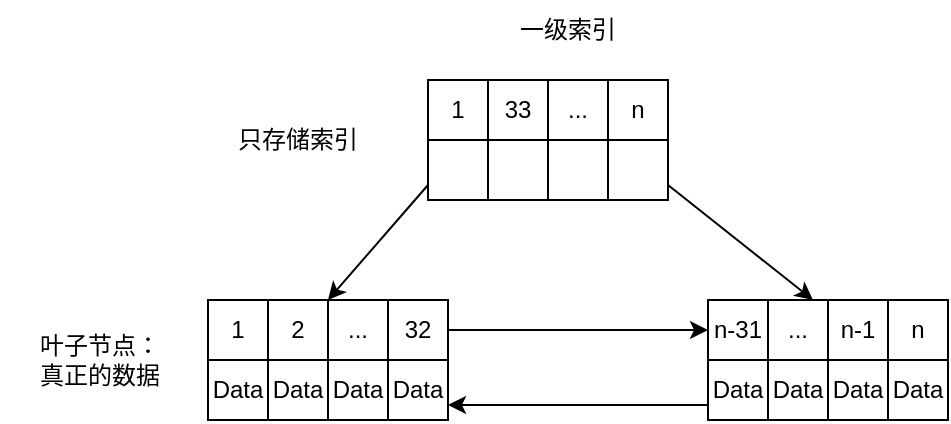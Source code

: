 <mxfile version="24.1.0" type="device">
  <diagram name="第 1 页" id="G3WWct1FP3vafwARzMQ1">
    <mxGraphModel dx="794" dy="557" grid="1" gridSize="10" guides="1" tooltips="1" connect="1" arrows="1" fold="1" page="1" pageScale="1" pageWidth="827" pageHeight="1169" math="0" shadow="0">
      <root>
        <mxCell id="0" />
        <mxCell id="1" parent="0" />
        <mxCell id="78fCZYf1tfAzljB-RN8c-32" value="一级索引" style="text;html=1;align=center;verticalAlign=middle;whiteSpace=wrap;rounded=0;" parent="1" vertex="1">
          <mxGeometry x="304" y="160" width="60" height="30" as="geometry" />
        </mxCell>
        <mxCell id="78fCZYf1tfAzljB-RN8c-41" value="" style="group" parent="1" vertex="1" connectable="0">
          <mxGeometry x="264" y="200" width="120" height="60" as="geometry" />
        </mxCell>
        <mxCell id="78fCZYf1tfAzljB-RN8c-8" value="" style="group" parent="78fCZYf1tfAzljB-RN8c-41" vertex="1" connectable="0">
          <mxGeometry width="120" height="30" as="geometry" />
        </mxCell>
        <mxCell id="78fCZYf1tfAzljB-RN8c-4" value="" style="group" parent="78fCZYf1tfAzljB-RN8c-8" vertex="1" connectable="0">
          <mxGeometry width="60" height="30" as="geometry" />
        </mxCell>
        <mxCell id="78fCZYf1tfAzljB-RN8c-1" value="1" style="rounded=0;whiteSpace=wrap;html=1;" parent="78fCZYf1tfAzljB-RN8c-4" vertex="1">
          <mxGeometry width="30" height="30" as="geometry" />
        </mxCell>
        <mxCell id="78fCZYf1tfAzljB-RN8c-3" value="33" style="rounded=0;whiteSpace=wrap;html=1;" parent="78fCZYf1tfAzljB-RN8c-4" vertex="1">
          <mxGeometry x="30" width="30" height="30" as="geometry" />
        </mxCell>
        <mxCell id="78fCZYf1tfAzljB-RN8c-5" value="" style="group" parent="78fCZYf1tfAzljB-RN8c-8" vertex="1" connectable="0">
          <mxGeometry x="60" width="60" height="30" as="geometry" />
        </mxCell>
        <mxCell id="78fCZYf1tfAzljB-RN8c-6" value="..." style="rounded=0;whiteSpace=wrap;html=1;" parent="78fCZYf1tfAzljB-RN8c-5" vertex="1">
          <mxGeometry width="30" height="30" as="geometry" />
        </mxCell>
        <mxCell id="78fCZYf1tfAzljB-RN8c-7" value="n" style="rounded=0;whiteSpace=wrap;html=1;" parent="78fCZYf1tfAzljB-RN8c-5" vertex="1">
          <mxGeometry x="30" width="30" height="30" as="geometry" />
        </mxCell>
        <mxCell id="78fCZYf1tfAzljB-RN8c-33" value="" style="group" parent="78fCZYf1tfAzljB-RN8c-41" vertex="1" connectable="0">
          <mxGeometry y="30" width="120" height="30" as="geometry" />
        </mxCell>
        <mxCell id="78fCZYf1tfAzljB-RN8c-34" value="" style="group" parent="78fCZYf1tfAzljB-RN8c-33" vertex="1" connectable="0">
          <mxGeometry width="60" height="30" as="geometry" />
        </mxCell>
        <mxCell id="78fCZYf1tfAzljB-RN8c-35" value="" style="rounded=0;whiteSpace=wrap;html=1;" parent="78fCZYf1tfAzljB-RN8c-34" vertex="1">
          <mxGeometry width="30" height="30" as="geometry" />
        </mxCell>
        <mxCell id="78fCZYf1tfAzljB-RN8c-36" value="" style="rounded=0;whiteSpace=wrap;html=1;" parent="78fCZYf1tfAzljB-RN8c-34" vertex="1">
          <mxGeometry x="30" width="30" height="30" as="geometry" />
        </mxCell>
        <mxCell id="78fCZYf1tfAzljB-RN8c-37" value="" style="group" parent="78fCZYf1tfAzljB-RN8c-33" vertex="1" connectable="0">
          <mxGeometry x="60" width="60" height="30" as="geometry" />
        </mxCell>
        <mxCell id="78fCZYf1tfAzljB-RN8c-38" value="" style="rounded=0;whiteSpace=wrap;html=1;" parent="78fCZYf1tfAzljB-RN8c-37" vertex="1">
          <mxGeometry width="30" height="30" as="geometry" />
        </mxCell>
        <mxCell id="78fCZYf1tfAzljB-RN8c-39" value="" style="rounded=0;whiteSpace=wrap;html=1;" parent="78fCZYf1tfAzljB-RN8c-37" vertex="1">
          <mxGeometry x="30" width="30" height="30" as="geometry" />
        </mxCell>
        <mxCell id="78fCZYf1tfAzljB-RN8c-42" value="" style="group" parent="1" vertex="1" connectable="0">
          <mxGeometry x="154" y="310" width="120" height="60" as="geometry" />
        </mxCell>
        <mxCell id="78fCZYf1tfAzljB-RN8c-43" value="" style="group" parent="78fCZYf1tfAzljB-RN8c-42" vertex="1" connectable="0">
          <mxGeometry width="120" height="30" as="geometry" />
        </mxCell>
        <mxCell id="78fCZYf1tfAzljB-RN8c-44" value="" style="group" parent="78fCZYf1tfAzljB-RN8c-43" vertex="1" connectable="0">
          <mxGeometry width="60" height="30" as="geometry" />
        </mxCell>
        <mxCell id="78fCZYf1tfAzljB-RN8c-45" value="1" style="rounded=0;whiteSpace=wrap;html=1;" parent="78fCZYf1tfAzljB-RN8c-44" vertex="1">
          <mxGeometry width="30" height="30" as="geometry" />
        </mxCell>
        <mxCell id="78fCZYf1tfAzljB-RN8c-46" value="2" style="rounded=0;whiteSpace=wrap;html=1;" parent="78fCZYf1tfAzljB-RN8c-44" vertex="1">
          <mxGeometry x="30" width="30" height="30" as="geometry" />
        </mxCell>
        <mxCell id="78fCZYf1tfAzljB-RN8c-47" value="" style="group" parent="78fCZYf1tfAzljB-RN8c-43" vertex="1" connectable="0">
          <mxGeometry x="60" width="60" height="30" as="geometry" />
        </mxCell>
        <mxCell id="78fCZYf1tfAzljB-RN8c-48" value="..." style="rounded=0;whiteSpace=wrap;html=1;" parent="78fCZYf1tfAzljB-RN8c-47" vertex="1">
          <mxGeometry width="30" height="30" as="geometry" />
        </mxCell>
        <mxCell id="78fCZYf1tfAzljB-RN8c-49" value="32" style="rounded=0;whiteSpace=wrap;html=1;" parent="78fCZYf1tfAzljB-RN8c-47" vertex="1">
          <mxGeometry x="30" width="30" height="30" as="geometry" />
        </mxCell>
        <mxCell id="78fCZYf1tfAzljB-RN8c-50" value="" style="group" parent="78fCZYf1tfAzljB-RN8c-42" vertex="1" connectable="0">
          <mxGeometry y="30" width="120" height="30" as="geometry" />
        </mxCell>
        <mxCell id="78fCZYf1tfAzljB-RN8c-51" value="" style="group" parent="78fCZYf1tfAzljB-RN8c-50" vertex="1" connectable="0">
          <mxGeometry width="60" height="30" as="geometry" />
        </mxCell>
        <mxCell id="78fCZYf1tfAzljB-RN8c-52" value="Data" style="rounded=0;whiteSpace=wrap;html=1;" parent="78fCZYf1tfAzljB-RN8c-51" vertex="1">
          <mxGeometry width="30" height="30" as="geometry" />
        </mxCell>
        <mxCell id="78fCZYf1tfAzljB-RN8c-53" value="Data" style="rounded=0;whiteSpace=wrap;html=1;" parent="78fCZYf1tfAzljB-RN8c-51" vertex="1">
          <mxGeometry x="30" width="30" height="30" as="geometry" />
        </mxCell>
        <mxCell id="78fCZYf1tfAzljB-RN8c-54" value="" style="group" parent="78fCZYf1tfAzljB-RN8c-50" vertex="1" connectable="0">
          <mxGeometry x="60" width="60" height="30" as="geometry" />
        </mxCell>
        <mxCell id="78fCZYf1tfAzljB-RN8c-55" value="Data" style="rounded=0;whiteSpace=wrap;html=1;" parent="78fCZYf1tfAzljB-RN8c-54" vertex="1">
          <mxGeometry width="30" height="30" as="geometry" />
        </mxCell>
        <mxCell id="78fCZYf1tfAzljB-RN8c-56" value="Data" style="rounded=0;whiteSpace=wrap;html=1;" parent="78fCZYf1tfAzljB-RN8c-54" vertex="1">
          <mxGeometry x="30" width="30" height="30" as="geometry" />
        </mxCell>
        <mxCell id="78fCZYf1tfAzljB-RN8c-58" value="" style="group" parent="1" vertex="1" connectable="0">
          <mxGeometry x="404" y="310" width="120" height="60" as="geometry" />
        </mxCell>
        <mxCell id="78fCZYf1tfAzljB-RN8c-59" value="" style="group" parent="78fCZYf1tfAzljB-RN8c-58" vertex="1" connectable="0">
          <mxGeometry width="120" height="30" as="geometry" />
        </mxCell>
        <mxCell id="78fCZYf1tfAzljB-RN8c-60" value="" style="group" parent="78fCZYf1tfAzljB-RN8c-59" vertex="1" connectable="0">
          <mxGeometry width="60" height="30" as="geometry" />
        </mxCell>
        <mxCell id="78fCZYf1tfAzljB-RN8c-61" value="n-31" style="rounded=0;whiteSpace=wrap;html=1;" parent="78fCZYf1tfAzljB-RN8c-60" vertex="1">
          <mxGeometry width="30" height="30" as="geometry" />
        </mxCell>
        <mxCell id="78fCZYf1tfAzljB-RN8c-62" value="..." style="rounded=0;whiteSpace=wrap;html=1;" parent="78fCZYf1tfAzljB-RN8c-60" vertex="1">
          <mxGeometry x="30" width="30" height="30" as="geometry" />
        </mxCell>
        <mxCell id="78fCZYf1tfAzljB-RN8c-63" value="" style="group" parent="78fCZYf1tfAzljB-RN8c-59" vertex="1" connectable="0">
          <mxGeometry x="60" width="60" height="30" as="geometry" />
        </mxCell>
        <mxCell id="78fCZYf1tfAzljB-RN8c-64" value="n-1" style="rounded=0;whiteSpace=wrap;html=1;" parent="78fCZYf1tfAzljB-RN8c-63" vertex="1">
          <mxGeometry width="30" height="30" as="geometry" />
        </mxCell>
        <mxCell id="78fCZYf1tfAzljB-RN8c-65" value="n" style="rounded=0;whiteSpace=wrap;html=1;" parent="78fCZYf1tfAzljB-RN8c-63" vertex="1">
          <mxGeometry x="30" width="30" height="30" as="geometry" />
        </mxCell>
        <mxCell id="78fCZYf1tfAzljB-RN8c-66" value="" style="group" parent="78fCZYf1tfAzljB-RN8c-58" vertex="1" connectable="0">
          <mxGeometry y="30" width="120" height="30" as="geometry" />
        </mxCell>
        <mxCell id="78fCZYf1tfAzljB-RN8c-67" value="" style="group" parent="78fCZYf1tfAzljB-RN8c-66" vertex="1" connectable="0">
          <mxGeometry width="60" height="30" as="geometry" />
        </mxCell>
        <mxCell id="78fCZYf1tfAzljB-RN8c-68" value="Data" style="rounded=0;whiteSpace=wrap;html=1;" parent="78fCZYf1tfAzljB-RN8c-67" vertex="1">
          <mxGeometry width="30" height="30" as="geometry" />
        </mxCell>
        <mxCell id="78fCZYf1tfAzljB-RN8c-69" value="Data" style="rounded=0;whiteSpace=wrap;html=1;" parent="78fCZYf1tfAzljB-RN8c-67" vertex="1">
          <mxGeometry x="30" width="30" height="30" as="geometry" />
        </mxCell>
        <mxCell id="78fCZYf1tfAzljB-RN8c-70" value="" style="group" parent="78fCZYf1tfAzljB-RN8c-66" vertex="1" connectable="0">
          <mxGeometry x="60" width="60" height="30" as="geometry" />
        </mxCell>
        <mxCell id="78fCZYf1tfAzljB-RN8c-71" value="Data" style="rounded=0;whiteSpace=wrap;html=1;" parent="78fCZYf1tfAzljB-RN8c-70" vertex="1">
          <mxGeometry width="30" height="30" as="geometry" />
        </mxCell>
        <mxCell id="78fCZYf1tfAzljB-RN8c-72" value="Data" style="rounded=0;whiteSpace=wrap;html=1;" parent="78fCZYf1tfAzljB-RN8c-70" vertex="1">
          <mxGeometry x="30" width="30" height="30" as="geometry" />
        </mxCell>
        <mxCell id="78fCZYf1tfAzljB-RN8c-119" value="" style="endArrow=classic;html=1;rounded=0;entryX=0;entryY=0;entryDx=0;entryDy=0;exitX=0;exitY=0.75;exitDx=0;exitDy=0;" parent="1" source="78fCZYf1tfAzljB-RN8c-35" target="78fCZYf1tfAzljB-RN8c-48" edge="1">
          <mxGeometry width="50" height="50" relative="1" as="geometry">
            <mxPoint x="134" y="280" as="sourcePoint" />
            <mxPoint x="184" y="230" as="targetPoint" />
          </mxGeometry>
        </mxCell>
        <mxCell id="78fCZYf1tfAzljB-RN8c-121" value="" style="endArrow=classic;html=1;rounded=0;entryX=0.75;entryY=0;entryDx=0;entryDy=0;exitX=1;exitY=0.75;exitDx=0;exitDy=0;" parent="1" source="78fCZYf1tfAzljB-RN8c-39" target="78fCZYf1tfAzljB-RN8c-62" edge="1">
          <mxGeometry width="50" height="50" relative="1" as="geometry">
            <mxPoint x="364" y="320" as="sourcePoint" />
            <mxPoint x="414" y="270" as="targetPoint" />
          </mxGeometry>
        </mxCell>
        <mxCell id="78fCZYf1tfAzljB-RN8c-124" value="" style="endArrow=classic;html=1;rounded=0;exitX=1;exitY=0.5;exitDx=0;exitDy=0;" parent="1" source="78fCZYf1tfAzljB-RN8c-49" target="78fCZYf1tfAzljB-RN8c-61" edge="1">
          <mxGeometry width="50" height="50" relative="1" as="geometry">
            <mxPoint x="294" y="390" as="sourcePoint" />
            <mxPoint x="384" y="320" as="targetPoint" />
          </mxGeometry>
        </mxCell>
        <mxCell id="78fCZYf1tfAzljB-RN8c-125" value="" style="endArrow=classic;html=1;rounded=0;entryX=1;entryY=0.75;entryDx=0;entryDy=0;exitX=0;exitY=0.75;exitDx=0;exitDy=0;" parent="1" source="78fCZYf1tfAzljB-RN8c-68" target="78fCZYf1tfAzljB-RN8c-56" edge="1">
          <mxGeometry width="50" height="50" relative="1" as="geometry">
            <mxPoint x="314" y="440" as="sourcePoint" />
            <mxPoint x="354" y="380" as="targetPoint" />
          </mxGeometry>
        </mxCell>
        <mxCell id="78fCZYf1tfAzljB-RN8c-126" value="只存储索引" style="text;html=1;align=center;verticalAlign=middle;whiteSpace=wrap;rounded=0;" parent="1" vertex="1">
          <mxGeometry x="164" y="215" width="70" height="30" as="geometry" />
        </mxCell>
        <mxCell id="78fCZYf1tfAzljB-RN8c-128" value="叶子节点：&lt;div&gt;真正的数据&lt;/div&gt;" style="text;html=1;align=center;verticalAlign=middle;whiteSpace=wrap;rounded=0;" parent="1" vertex="1">
          <mxGeometry x="50" y="325" width="100" height="30" as="geometry" />
        </mxCell>
      </root>
    </mxGraphModel>
  </diagram>
</mxfile>
